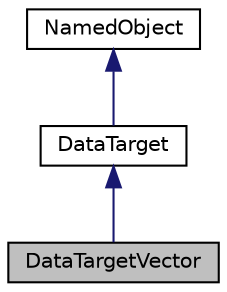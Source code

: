 digraph "DataTargetVector"
{
 // LATEX_PDF_SIZE
  edge [fontname="Helvetica",fontsize="10",labelfontname="Helvetica",labelfontsize="10"];
  node [fontname="Helvetica",fontsize="10",shape=record];
  Node1 [label="DataTargetVector",height=0.2,width=0.4,color="black", fillcolor="grey75", style="filled", fontcolor="black",tooltip=" "];
  Node2 -> Node1 [dir="back",color="midnightblue",fontsize="10",style="solid",fontname="Helvetica"];
  Node2 [label="DataTarget",height=0.2,width=0.4,color="black", fillcolor="white", style="filled",URL="$classDataTarget.html",tooltip=" "];
  Node3 -> Node2 [dir="back",color="midnightblue",fontsize="10",style="solid",fontname="Helvetica"];
  Node3 [label="NamedObject",height=0.2,width=0.4,color="black", fillcolor="white", style="filled",URL="$classNamedObject.html",tooltip=" "];
}
